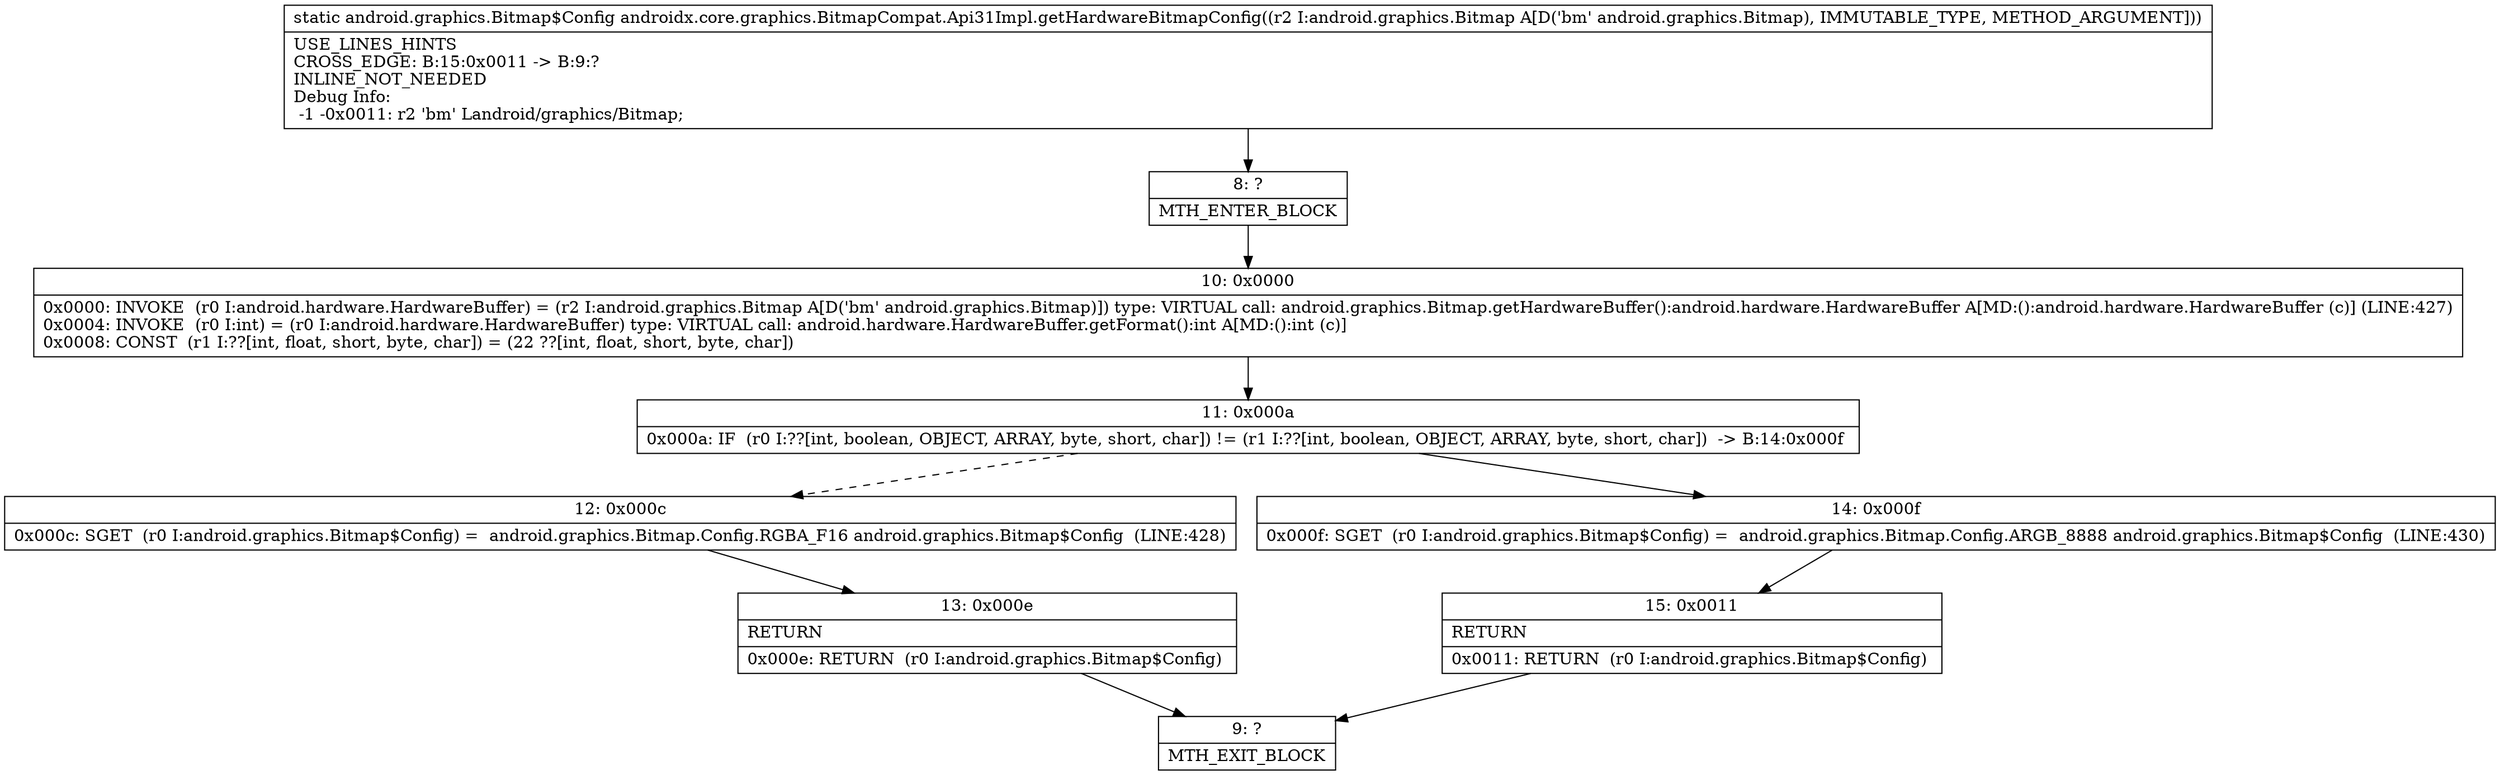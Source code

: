 digraph "CFG forandroidx.core.graphics.BitmapCompat.Api31Impl.getHardwareBitmapConfig(Landroid\/graphics\/Bitmap;)Landroid\/graphics\/Bitmap$Config;" {
Node_8 [shape=record,label="{8\:\ ?|MTH_ENTER_BLOCK\l}"];
Node_10 [shape=record,label="{10\:\ 0x0000|0x0000: INVOKE  (r0 I:android.hardware.HardwareBuffer) = (r2 I:android.graphics.Bitmap A[D('bm' android.graphics.Bitmap)]) type: VIRTUAL call: android.graphics.Bitmap.getHardwareBuffer():android.hardware.HardwareBuffer A[MD:():android.hardware.HardwareBuffer (c)] (LINE:427)\l0x0004: INVOKE  (r0 I:int) = (r0 I:android.hardware.HardwareBuffer) type: VIRTUAL call: android.hardware.HardwareBuffer.getFormat():int A[MD:():int (c)]\l0x0008: CONST  (r1 I:??[int, float, short, byte, char]) = (22 ??[int, float, short, byte, char]) \l}"];
Node_11 [shape=record,label="{11\:\ 0x000a|0x000a: IF  (r0 I:??[int, boolean, OBJECT, ARRAY, byte, short, char]) != (r1 I:??[int, boolean, OBJECT, ARRAY, byte, short, char])  \-\> B:14:0x000f \l}"];
Node_12 [shape=record,label="{12\:\ 0x000c|0x000c: SGET  (r0 I:android.graphics.Bitmap$Config) =  android.graphics.Bitmap.Config.RGBA_F16 android.graphics.Bitmap$Config  (LINE:428)\l}"];
Node_13 [shape=record,label="{13\:\ 0x000e|RETURN\l|0x000e: RETURN  (r0 I:android.graphics.Bitmap$Config) \l}"];
Node_9 [shape=record,label="{9\:\ ?|MTH_EXIT_BLOCK\l}"];
Node_14 [shape=record,label="{14\:\ 0x000f|0x000f: SGET  (r0 I:android.graphics.Bitmap$Config) =  android.graphics.Bitmap.Config.ARGB_8888 android.graphics.Bitmap$Config  (LINE:430)\l}"];
Node_15 [shape=record,label="{15\:\ 0x0011|RETURN\l|0x0011: RETURN  (r0 I:android.graphics.Bitmap$Config) \l}"];
MethodNode[shape=record,label="{static android.graphics.Bitmap$Config androidx.core.graphics.BitmapCompat.Api31Impl.getHardwareBitmapConfig((r2 I:android.graphics.Bitmap A[D('bm' android.graphics.Bitmap), IMMUTABLE_TYPE, METHOD_ARGUMENT]))  | USE_LINES_HINTS\lCROSS_EDGE: B:15:0x0011 \-\> B:9:?\lINLINE_NOT_NEEDED\lDebug Info:\l  \-1 \-0x0011: r2 'bm' Landroid\/graphics\/Bitmap;\l}"];
MethodNode -> Node_8;Node_8 -> Node_10;
Node_10 -> Node_11;
Node_11 -> Node_12[style=dashed];
Node_11 -> Node_14;
Node_12 -> Node_13;
Node_13 -> Node_9;
Node_14 -> Node_15;
Node_15 -> Node_9;
}

